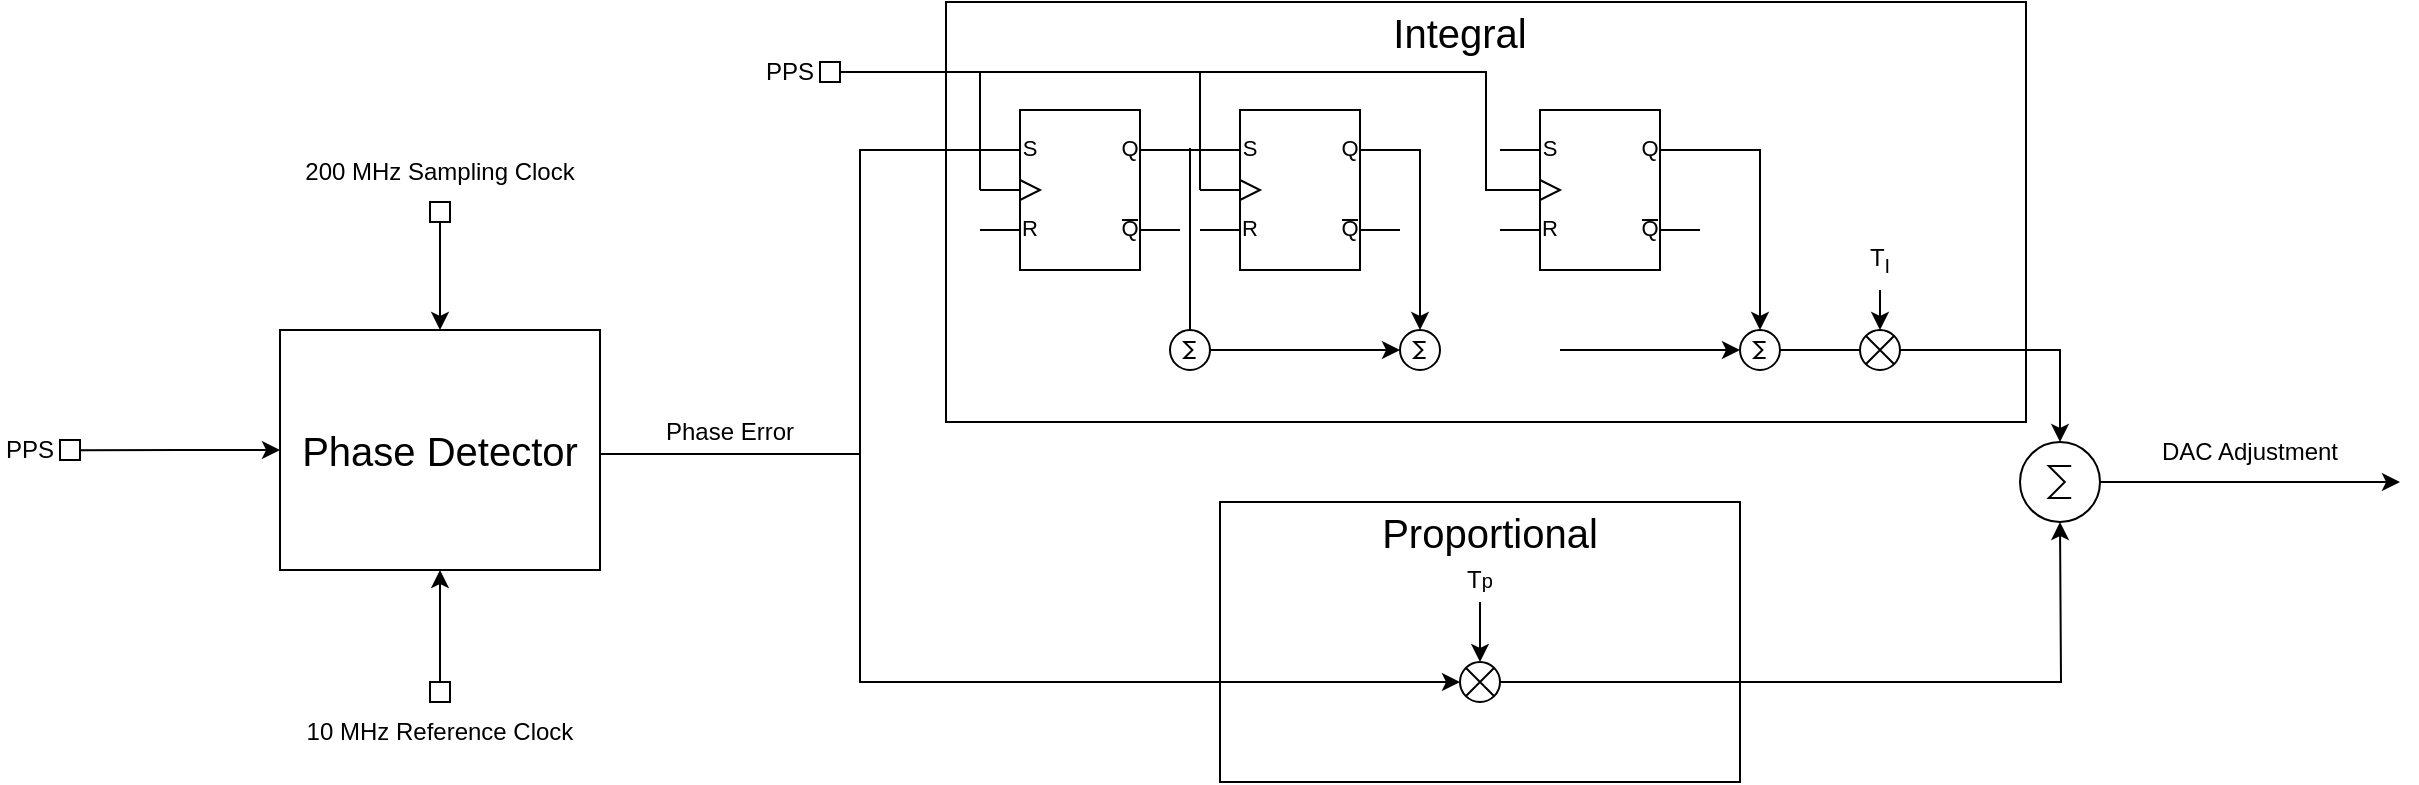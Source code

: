 <mxfile version="16.5.3" type="google"><diagram id="53DLWHyRH4ByNrlvJHKv" name="Page-1"><mxGraphModel dx="3773" dy="1619" grid="1" gridSize="10" guides="1" tooltips="1" connect="1" arrows="1" fold="1" page="1" pageScale="1" pageWidth="827" pageHeight="1169" math="0" shadow="0"><root><mxCell id="0"/><mxCell id="1" parent="0"/><mxCell id="_5onH3DP-qmHP7LQWTGA-32" value="" style="rounded=0;whiteSpace=wrap;html=1;fontSize=12;fillColor=default;" vertex="1" parent="1"><mxGeometry x="380" y="280" width="260" height="140" as="geometry"/></mxCell><mxCell id="_5onH3DP-qmHP7LQWTGA-31" value="" style="rounded=0;whiteSpace=wrap;html=1;fontSize=12;fillColor=default;" vertex="1" parent="1"><mxGeometry x="243" y="30" width="540" height="210" as="geometry"/></mxCell><mxCell id="_5onH3DP-qmHP7LQWTGA-40" style="edgeStyle=orthogonalEdgeStyle;rounded=0;orthogonalLoop=1;jettySize=auto;html=1;exitX=1;exitY=0.5;exitDx=0;exitDy=0;entryX=0;entryY=0.5;entryDx=0;entryDy=0;fontSize=12;startArrow=none;startFill=0;endArrow=classic;endFill=1;entryPerimeter=0;" edge="1" parent="1" source="_5onH3DP-qmHP7LQWTGA-2" target="_5onH3DP-qmHP7LQWTGA-34"><mxGeometry relative="1" as="geometry"><Array as="points"><mxPoint x="200" y="256"/><mxPoint x="200" y="370"/></Array></mxGeometry></mxCell><mxCell id="_5onH3DP-qmHP7LQWTGA-58" style="edgeStyle=orthogonalEdgeStyle;rounded=0;orthogonalLoop=1;jettySize=auto;html=1;exitX=0;exitY=0.5;exitDx=0;exitDy=0;fontSize=12;startArrow=classic;startFill=1;endArrow=none;endFill=0;" edge="1" parent="1" source="_5onH3DP-qmHP7LQWTGA-2"><mxGeometry relative="1" as="geometry"><mxPoint x="-190" y="254.143" as="targetPoint"/></mxGeometry></mxCell><mxCell id="_5onH3DP-qmHP7LQWTGA-2" value="&lt;font style=&quot;font-size: 20px&quot;&gt;Phase Detector&lt;/font&gt;" style="rounded=0;whiteSpace=wrap;html=1;" vertex="1" parent="1"><mxGeometry x="-90" y="194" width="160" height="120" as="geometry"/></mxCell><mxCell id="_5onH3DP-qmHP7LQWTGA-5" value="Integral" style="text;html=1;strokeColor=none;fillColor=none;align=center;verticalAlign=middle;whiteSpace=wrap;rounded=0;fontSize=20;" vertex="1" parent="1"><mxGeometry x="470" y="30" width="60" height="30" as="geometry"/></mxCell><mxCell id="_5onH3DP-qmHP7LQWTGA-19" style="edgeStyle=orthogonalEdgeStyle;rounded=0;orthogonalLoop=1;jettySize=auto;html=1;exitX=1;exitY=0.25;exitDx=0;exitDy=0;exitPerimeter=0;entryX=0.5;entryY=0;entryDx=0;entryDy=0;entryPerimeter=0;fontSize=20;" edge="1" parent="1" target="_5onH3DP-qmHP7LQWTGA-17"><mxGeometry relative="1" as="geometry"><mxPoint x="470" y="104" as="sourcePoint"/><Array as="points"><mxPoint x="480" y="104"/></Array></mxGeometry></mxCell><mxCell id="_5onH3DP-qmHP7LQWTGA-10" value="" style="endArrow=none;html=1;rounded=0;fontSize=20;entryX=1;entryY=0.25;entryDx=0;entryDy=0;entryPerimeter=0;exitX=0;exitY=0.25;exitDx=0;exitDy=0;exitPerimeter=0;" edge="1" parent="1"><mxGeometry width="50" height="50" relative="1" as="geometry"><mxPoint x="370" y="104" as="sourcePoint"/><mxPoint x="360" y="104" as="targetPoint"/></mxGeometry></mxCell><mxCell id="_5onH3DP-qmHP7LQWTGA-14" value="" style="shape=image;html=1;verticalAlign=top;verticalLabelPosition=bottom;labelBackgroundColor=#ffffff;imageAspect=0;aspect=fixed;image=https://cdn4.iconfinder.com/data/icons/essential-app-1/16/dot-more-menu-hide-128.png;fontSize=20;" vertex="1" parent="1"><mxGeometry x="490" y="94" width="20" height="20" as="geometry"/></mxCell><mxCell id="_5onH3DP-qmHP7LQWTGA-15" value="" style="endArrow=none;html=1;rounded=0;fontSize=20;entryX=1;entryY=0.25;entryDx=0;entryDy=0;entryPerimeter=0;exitX=0.5;exitY=0;exitDx=0;exitDy=0;exitPerimeter=0;startArrow=classic;startFill=1;" edge="1" parent="1" source="_5onH3DP-qmHP7LQWTGA-18"><mxGeometry width="50" height="50" relative="1" as="geometry"><mxPoint x="660" y="104" as="sourcePoint"/><mxPoint x="620.0" y="104" as="targetPoint"/><Array as="points"><mxPoint x="650" y="104"/><mxPoint x="620" y="104"/></Array></mxGeometry></mxCell><mxCell id="_5onH3DP-qmHP7LQWTGA-22" style="edgeStyle=orthogonalEdgeStyle;rounded=0;orthogonalLoop=1;jettySize=auto;html=1;entryX=0;entryY=0.5;entryDx=0;entryDy=0;entryPerimeter=0;fontSize=20;" edge="1" parent="1" source="_5onH3DP-qmHP7LQWTGA-16" target="_5onH3DP-qmHP7LQWTGA-17"><mxGeometry relative="1" as="geometry"/></mxCell><mxCell id="_5onH3DP-qmHP7LQWTGA-16" value="" style="verticalLabelPosition=bottom;shadow=0;dashed=0;align=center;html=1;verticalAlign=top;shape=mxgraph.electrical.abstract.sum;fontSize=20;" vertex="1" parent="1"><mxGeometry x="355" y="194" width="20" height="20" as="geometry"/></mxCell><mxCell id="_5onH3DP-qmHP7LQWTGA-17" value="" style="verticalLabelPosition=bottom;shadow=0;dashed=0;align=center;html=1;verticalAlign=top;shape=mxgraph.electrical.abstract.sum;fontSize=20;" vertex="1" parent="1"><mxGeometry x="470" y="194" width="20" height="20" as="geometry"/></mxCell><mxCell id="_5onH3DP-qmHP7LQWTGA-24" style="edgeStyle=orthogonalEdgeStyle;rounded=0;orthogonalLoop=1;jettySize=auto;html=1;exitX=1;exitY=0.5;exitDx=0;exitDy=0;exitPerimeter=0;fontSize=20;endArrow=none;endFill=0;" edge="1" parent="1" source="_5onH3DP-qmHP7LQWTGA-18"><mxGeometry relative="1" as="geometry"><mxPoint x="700" y="204" as="targetPoint"/></mxGeometry></mxCell><mxCell id="_5onH3DP-qmHP7LQWTGA-18" value="" style="verticalLabelPosition=bottom;shadow=0;dashed=0;align=center;html=1;verticalAlign=top;shape=mxgraph.electrical.abstract.sum;fontSize=20;" vertex="1" parent="1"><mxGeometry x="640" y="194" width="20" height="20" as="geometry"/></mxCell><mxCell id="_5onH3DP-qmHP7LQWTGA-20" value="" style="shape=image;html=1;verticalAlign=top;verticalLabelPosition=bottom;labelBackgroundColor=#ffffff;imageAspect=0;aspect=fixed;image=https://cdn4.iconfinder.com/data/icons/essential-app-1/16/dot-more-menu-hide-128.png;fontSize=20;" vertex="1" parent="1"><mxGeometry x="520" y="194" width="20" height="20" as="geometry"/></mxCell><mxCell id="_5onH3DP-qmHP7LQWTGA-21" value="" style="endArrow=none;html=1;rounded=0;fontSize=20;exitX=0.5;exitY=0;exitDx=0;exitDy=0;exitPerimeter=0;" edge="1" parent="1" source="_5onH3DP-qmHP7LQWTGA-16"><mxGeometry width="50" height="50" relative="1" as="geometry"><mxPoint x="370" y="184" as="sourcePoint"/><mxPoint x="365" y="103" as="targetPoint"/></mxGeometry></mxCell><mxCell id="_5onH3DP-qmHP7LQWTGA-23" value="" style="endArrow=classic;html=1;rounded=0;fontSize=20;entryX=0;entryY=0.5;entryDx=0;entryDy=0;entryPerimeter=0;" edge="1" parent="1" target="_5onH3DP-qmHP7LQWTGA-18"><mxGeometry width="50" height="50" relative="1" as="geometry"><mxPoint x="550" y="204" as="sourcePoint"/><mxPoint x="480" y="114" as="targetPoint"/></mxGeometry></mxCell><mxCell id="_5onH3DP-qmHP7LQWTGA-25" value="" style="verticalLabelPosition=bottom;shadow=0;dashed=0;align=center;html=1;verticalAlign=top;shape=mxgraph.electrical.abstract.multiplier;fontSize=20;" vertex="1" parent="1"><mxGeometry x="700" y="194" width="20" height="20" as="geometry"/></mxCell><mxCell id="_5onH3DP-qmHP7LQWTGA-28" value="" style="endArrow=classic;html=1;rounded=0;fontSize=20;entryX=0.5;entryY=0;entryDx=0;entryDy=0;entryPerimeter=0;" edge="1" parent="1" target="_5onH3DP-qmHP7LQWTGA-25"><mxGeometry width="50" height="50" relative="1" as="geometry"><mxPoint x="710" y="174" as="sourcePoint"/><mxPoint x="600" y="154" as="targetPoint"/></mxGeometry></mxCell><mxCell id="_5onH3DP-qmHP7LQWTGA-29" value="&lt;span style=&quot;font-size: 12px&quot;&gt;T&lt;sub&gt;I&lt;/sub&gt;&lt;/span&gt;" style="text;html=1;strokeColor=none;fillColor=none;align=center;verticalAlign=middle;whiteSpace=wrap;rounded=0;fontSize=20;" vertex="1" parent="1"><mxGeometry x="680" y="140" width="60" height="30" as="geometry"/></mxCell><mxCell id="_5onH3DP-qmHP7LQWTGA-30" value="" style="endArrow=classic;html=1;rounded=0;fontSize=12;exitX=1;exitY=0.5;exitDx=0;exitDy=0;exitPerimeter=0;endFill=1;" edge="1" parent="1" source="_5onH3DP-qmHP7LQWTGA-25"><mxGeometry width="50" height="50" relative="1" as="geometry"><mxPoint x="750" y="214" as="sourcePoint"/><mxPoint x="800" y="250" as="targetPoint"/><Array as="points"><mxPoint x="800" y="204"/></Array></mxGeometry></mxCell><mxCell id="_5onH3DP-qmHP7LQWTGA-33" value="Proportional" style="text;html=1;strokeColor=none;fillColor=none;align=center;verticalAlign=middle;whiteSpace=wrap;rounded=0;fontSize=20;" vertex="1" parent="1"><mxGeometry x="480" y="280" width="70" height="30" as="geometry"/></mxCell><mxCell id="_5onH3DP-qmHP7LQWTGA-46" style="edgeStyle=orthogonalEdgeStyle;rounded=0;orthogonalLoop=1;jettySize=auto;html=1;exitX=1;exitY=0.5;exitDx=0;exitDy=0;exitPerimeter=0;fontSize=12;startArrow=none;startFill=0;endArrow=classic;endFill=1;" edge="1" parent="1" source="_5onH3DP-qmHP7LQWTGA-34"><mxGeometry relative="1" as="geometry"><mxPoint x="800" y="290" as="targetPoint"/></mxGeometry></mxCell><mxCell id="_5onH3DP-qmHP7LQWTGA-34" value="" style="verticalLabelPosition=bottom;shadow=0;dashed=0;align=center;html=1;verticalAlign=top;shape=mxgraph.electrical.abstract.multiplier;fontSize=20;" vertex="1" parent="1"><mxGeometry x="500" y="360" width="20" height="20" as="geometry"/></mxCell><mxCell id="_5onH3DP-qmHP7LQWTGA-35" value="&lt;span style=&quot;font-size: 12px&quot;&gt;T&lt;/span&gt;&lt;span style=&quot;font-size: 10px&quot;&gt;p&lt;/span&gt;" style="text;html=1;strokeColor=none;fillColor=none;align=center;verticalAlign=middle;whiteSpace=wrap;rounded=0;fontSize=20;" vertex="1" parent="1"><mxGeometry x="480" y="300" width="60" height="30" as="geometry"/></mxCell><mxCell id="_5onH3DP-qmHP7LQWTGA-36" value="" style="endArrow=classic;html=1;rounded=0;fontSize=20;entryX=0.5;entryY=0;entryDx=0;entryDy=0;entryPerimeter=0;exitX=0.5;exitY=1;exitDx=0;exitDy=0;" edge="1" parent="1" source="_5onH3DP-qmHP7LQWTGA-35" target="_5onH3DP-qmHP7LQWTGA-34"><mxGeometry width="50" height="50" relative="1" as="geometry"><mxPoint x="720" y="184" as="sourcePoint"/><mxPoint x="720" y="204" as="targetPoint"/></mxGeometry></mxCell><mxCell id="_5onH3DP-qmHP7LQWTGA-37" value="" style="endArrow=none;html=1;rounded=0;fontSize=12;entryX=0;entryY=0.25;entryDx=0;entryDy=0;entryPerimeter=0;" edge="1" parent="1"><mxGeometry width="50" height="50" relative="1" as="geometry"><mxPoint x="170" y="256" as="sourcePoint"/><mxPoint x="260" y="104" as="targetPoint"/><Array as="points"><mxPoint x="200" y="256"/><mxPoint x="200" y="104"/></Array></mxGeometry></mxCell><mxCell id="_5onH3DP-qmHP7LQWTGA-44" value="Phase Error" style="text;html=1;strokeColor=none;fillColor=none;align=center;verticalAlign=middle;whiteSpace=wrap;rounded=0;fontSize=12;" vertex="1" parent="1"><mxGeometry x="90" y="230" width="90" height="30" as="geometry"/></mxCell><mxCell id="_5onH3DP-qmHP7LQWTGA-48" style="edgeStyle=orthogonalEdgeStyle;rounded=0;orthogonalLoop=1;jettySize=auto;html=1;exitX=1;exitY=0.5;exitDx=0;exitDy=0;exitPerimeter=0;fontSize=12;startArrow=none;startFill=0;endArrow=classic;endFill=1;" edge="1" parent="1" source="_5onH3DP-qmHP7LQWTGA-47"><mxGeometry relative="1" as="geometry"><mxPoint x="970" y="270" as="targetPoint"/></mxGeometry></mxCell><mxCell id="_5onH3DP-qmHP7LQWTGA-47" value="" style="verticalLabelPosition=bottom;shadow=0;dashed=0;align=center;html=1;verticalAlign=top;shape=mxgraph.electrical.abstract.sum;fontSize=20;" vertex="1" parent="1"><mxGeometry x="780" y="250" width="40" height="40" as="geometry"/></mxCell><mxCell id="_5onH3DP-qmHP7LQWTGA-51" value="" style="endArrow=classic;html=1;rounded=0;fontSize=12;entryX=0.5;entryY=1;entryDx=0;entryDy=0;" edge="1" parent="1" target="_5onH3DP-qmHP7LQWTGA-2"><mxGeometry width="50" height="50" relative="1" as="geometry"><mxPoint x="-10" y="370" as="sourcePoint"/><mxPoint x="15" y="390" as="targetPoint"/></mxGeometry></mxCell><mxCell id="_5onH3DP-qmHP7LQWTGA-52" value="" style="rounded=0;whiteSpace=wrap;html=1;fontSize=12;fillColor=default;" vertex="1" parent="1"><mxGeometry x="-15" y="370" width="10" height="10" as="geometry"/></mxCell><mxCell id="_5onH3DP-qmHP7LQWTGA-54" value="" style="verticalLabelPosition=bottom;shadow=0;dashed=0;align=center;html=1;verticalAlign=top;shape=mxgraph.electrical.logic_gates.synchronous_rs_latch;fontSize=12;fillColor=default;" vertex="1" parent="1"><mxGeometry x="260" y="84" width="100" height="80" as="geometry"/></mxCell><mxCell id="_5onH3DP-qmHP7LQWTGA-55" value="" style="verticalLabelPosition=bottom;shadow=0;dashed=0;align=center;html=1;verticalAlign=top;shape=mxgraph.electrical.logic_gates.synchronous_rs_latch;fontSize=12;fillColor=default;" vertex="1" parent="1"><mxGeometry x="370" y="84" width="100" height="80" as="geometry"/></mxCell><mxCell id="_5onH3DP-qmHP7LQWTGA-56" value="" style="verticalLabelPosition=bottom;shadow=0;dashed=0;align=center;html=1;verticalAlign=top;shape=mxgraph.electrical.logic_gates.synchronous_rs_latch;fontSize=12;fillColor=default;" vertex="1" parent="1"><mxGeometry x="520" y="84" width="100" height="80" as="geometry"/></mxCell><mxCell id="_5onH3DP-qmHP7LQWTGA-57" value="10 MHz Reference Clock" style="text;html=1;strokeColor=none;fillColor=none;align=center;verticalAlign=middle;whiteSpace=wrap;rounded=0;fontSize=12;" vertex="1" parent="1"><mxGeometry x="-85" y="380" width="150" height="30" as="geometry"/></mxCell><mxCell id="_5onH3DP-qmHP7LQWTGA-60" value="" style="rounded=0;whiteSpace=wrap;html=1;fontSize=12;fillColor=default;" vertex="1" parent="1"><mxGeometry x="-200" y="249" width="10" height="10" as="geometry"/></mxCell><mxCell id="_5onH3DP-qmHP7LQWTGA-61" value="PPS" style="text;html=1;strokeColor=none;fillColor=none;align=center;verticalAlign=middle;whiteSpace=wrap;rounded=0;fontSize=12;" vertex="1" parent="1"><mxGeometry x="-230" y="239" width="30" height="30" as="geometry"/></mxCell><mxCell id="_5onH3DP-qmHP7LQWTGA-62" value="PPS" style="text;html=1;strokeColor=none;fillColor=none;align=center;verticalAlign=middle;whiteSpace=wrap;rounded=0;fontSize=12;" vertex="1" parent="1"><mxGeometry x="150" y="50" width="30" height="30" as="geometry"/></mxCell><mxCell id="_5onH3DP-qmHP7LQWTGA-64" value="" style="rounded=0;whiteSpace=wrap;html=1;fontSize=12;fillColor=default;" vertex="1" parent="1"><mxGeometry x="180" y="60" width="10" height="10" as="geometry"/></mxCell><mxCell id="_5onH3DP-qmHP7LQWTGA-71" value="" style="endArrow=none;html=1;rounded=0;fontSize=12;entryX=0;entryY=0.5;entryDx=0;entryDy=0;entryPerimeter=0;" edge="1" parent="1" target="_5onH3DP-qmHP7LQWTGA-54"><mxGeometry width="50" height="50" relative="1" as="geometry"><mxPoint x="260" y="65" as="sourcePoint"/><mxPoint x="290" y="280" as="targetPoint"/></mxGeometry></mxCell><mxCell id="_5onH3DP-qmHP7LQWTGA-72" value="" style="endArrow=none;html=1;rounded=0;fontSize=12;entryX=0;entryY=0.5;entryDx=0;entryDy=0;entryPerimeter=0;" edge="1" parent="1"><mxGeometry width="50" height="50" relative="1" as="geometry"><mxPoint x="370" y="65" as="sourcePoint"/><mxPoint x="370" y="124" as="targetPoint"/></mxGeometry></mxCell><mxCell id="_5onH3DP-qmHP7LQWTGA-73" value="" style="endArrow=none;html=1;rounded=0;fontSize=12;entryX=0;entryY=0.5;entryDx=0;entryDy=0;entryPerimeter=0;exitX=1;exitY=0.5;exitDx=0;exitDy=0;" edge="1" parent="1" source="_5onH3DP-qmHP7LQWTGA-64" target="_5onH3DP-qmHP7LQWTGA-56"><mxGeometry width="50" height="50" relative="1" as="geometry"><mxPoint x="512.71" y="70" as="sourcePoint"/><mxPoint x="512.71" y="124" as="targetPoint"/><Array as="points"><mxPoint x="513" y="65"/><mxPoint x="513" y="124"/></Array></mxGeometry></mxCell><mxCell id="_5onH3DP-qmHP7LQWTGA-77" style="edgeStyle=orthogonalEdgeStyle;rounded=0;orthogonalLoop=1;jettySize=auto;html=1;exitX=0.5;exitY=1;exitDx=0;exitDy=0;entryX=0.5;entryY=0;entryDx=0;entryDy=0;fontSize=12;startArrow=none;startFill=0;endArrow=classic;endFill=1;" edge="1" parent="1" source="_5onH3DP-qmHP7LQWTGA-74" target="_5onH3DP-qmHP7LQWTGA-2"><mxGeometry relative="1" as="geometry"/></mxCell><mxCell id="_5onH3DP-qmHP7LQWTGA-74" value="" style="rounded=0;whiteSpace=wrap;html=1;fontSize=12;fillColor=default;" vertex="1" parent="1"><mxGeometry x="-15" y="130" width="10" height="10" as="geometry"/></mxCell><mxCell id="_5onH3DP-qmHP7LQWTGA-78" value="200 MHz Sampling Clock" style="text;html=1;strokeColor=none;fillColor=none;align=center;verticalAlign=middle;whiteSpace=wrap;rounded=0;fontSize=12;" vertex="1" parent="1"><mxGeometry x="-85" y="100" width="150" height="30" as="geometry"/></mxCell><mxCell id="_5onH3DP-qmHP7LQWTGA-79" value="DAC Adjustment" style="text;html=1;strokeColor=none;fillColor=none;align=center;verticalAlign=middle;whiteSpace=wrap;rounded=0;fontSize=12;" vertex="1" parent="1"><mxGeometry x="840" y="240" width="110" height="30" as="geometry"/></mxCell></root></mxGraphModel></diagram></mxfile>